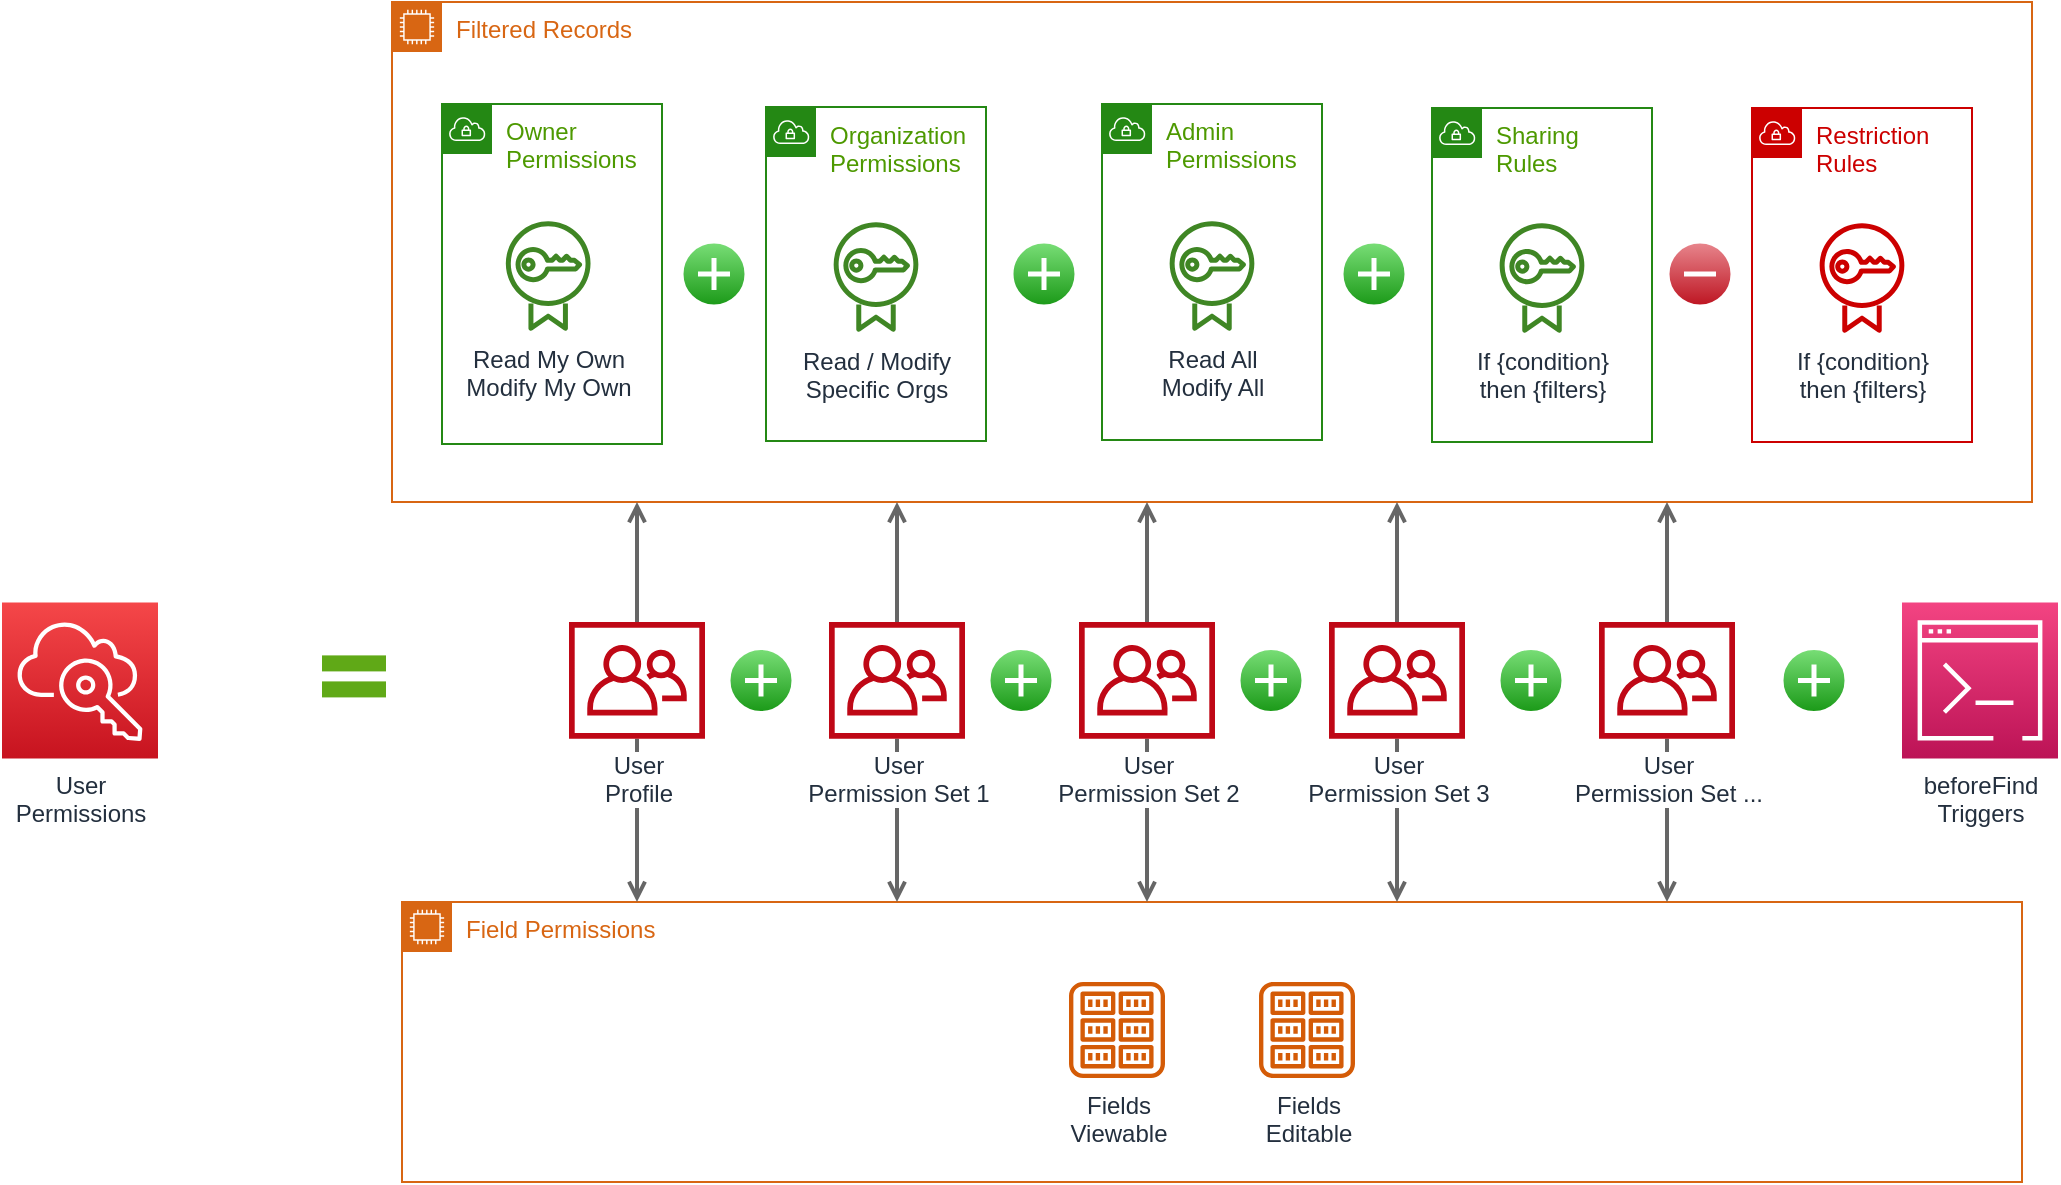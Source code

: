 <mxfile version="16.4.0" type="device"><diagram id="DMAvemP5Roof5jgtQv-P" name="第 1 页"><mxGraphModel dx="1106" dy="852" grid="1" gridSize="10" guides="1" tooltips="1" connect="1" arrows="1" fold="1" page="1" pageScale="1" pageWidth="1169" pageHeight="827" background="none" math="0" shadow="0"><root><mxCell id="0"/><mxCell id="1" parent="0"/><mxCell id="_nlEwWGKM6JJ4beD1DyD-99" value="Field Permissions" style="points=[[0,0],[0.25,0],[0.5,0],[0.75,0],[1,0],[1,0.25],[1,0.5],[1,0.75],[1,1],[0.75,1],[0.5,1],[0.25,1],[0,1],[0,0.75],[0,0.5],[0,0.25]];outlineConnect=0;gradientColor=none;html=1;whiteSpace=wrap;fontSize=12;fontStyle=0;container=1;pointerEvents=0;collapsible=0;recursiveResize=0;shape=mxgraph.aws4.group;grIcon=mxgraph.aws4.group_ec2_instance_contents;strokeColor=#D86613;fillColor=none;verticalAlign=top;align=left;spacingLeft=30;fontColor=#D86613;dashed=0;shadow=0;sketch=0;fontFamily=Helvetica;" parent="1" vertex="1"><mxGeometry x="240" y="490" width="810" height="140" as="geometry"/></mxCell><mxCell id="_nlEwWGKM6JJ4beD1DyD-101" value="Fields&lt;br&gt;Viewable" style="sketch=0;outlineConnect=0;fontColor=#232F3E;gradientColor=none;fillColor=#D45B07;strokeColor=none;dashed=0;verticalLabelPosition=bottom;verticalAlign=top;align=center;html=1;fontSize=12;fontStyle=0;aspect=fixed;pointerEvents=1;shape=mxgraph.aws4.registry;shadow=0;fontFamily=Helvetica;" parent="_nlEwWGKM6JJ4beD1DyD-99" vertex="1"><mxGeometry x="333.5" y="40" width="48" height="48" as="geometry"/></mxCell><mxCell id="_nlEwWGKM6JJ4beD1DyD-126" value="Fields&lt;br&gt;Editable" style="sketch=0;outlineConnect=0;fontColor=#232F3E;gradientColor=none;fillColor=#D45B07;strokeColor=none;dashed=0;verticalLabelPosition=bottom;verticalAlign=top;align=center;html=1;fontSize=12;fontStyle=0;aspect=fixed;pointerEvents=1;shape=mxgraph.aws4.registry;shadow=0;fontFamily=Helvetica;" parent="_nlEwWGKM6JJ4beD1DyD-99" vertex="1"><mxGeometry x="428.5" y="40" width="48" height="48" as="geometry"/></mxCell><mxCell id="_nlEwWGKM6JJ4beD1DyD-130" style="edgeStyle=orthogonalEdgeStyle;shape=connector;rounded=0;orthogonalLoop=1;jettySize=auto;html=1;labelBackgroundColor=default;fontFamily=Helvetica;fontSize=11;fontColor=#CC0000;endArrow=none;endFill=0;strokeColor=#666666;strokeWidth=2;startArrow=open;startFill=0;" parent="1" target="_nlEwWGKM6JJ4beD1DyD-133" edge="1"><mxGeometry relative="1" as="geometry"><mxPoint x="357.5" y="490" as="sourcePoint"/><Array as="points"><mxPoint x="357.5" y="480"/><mxPoint x="357.5" y="480"/></Array></mxGeometry></mxCell><mxCell id="_nlEwWGKM6JJ4beD1DyD-151" style="edgeStyle=orthogonalEdgeStyle;shape=connector;rounded=0;orthogonalLoop=1;jettySize=auto;html=1;labelBackgroundColor=default;fontFamily=Helvetica;fontSize=11;fontColor=#CC0000;endArrow=none;endFill=0;strokeColor=#666666;strokeWidth=2;startArrow=open;startFill=0;" parent="1" target="_nlEwWGKM6JJ4beD1DyD-132" edge="1"><mxGeometry relative="1" as="geometry"><mxPoint x="487.5" y="490" as="sourcePoint"/><Array as="points"><mxPoint x="487.5" y="470"/><mxPoint x="487.5" y="470"/></Array></mxGeometry></mxCell><mxCell id="_nlEwWGKM6JJ4beD1DyD-152" style="edgeStyle=orthogonalEdgeStyle;shape=connector;rounded=0;orthogonalLoop=1;jettySize=auto;html=1;labelBackgroundColor=default;fontFamily=Helvetica;fontSize=11;fontColor=#CC0000;endArrow=none;endFill=0;strokeColor=#666666;strokeWidth=2;startArrow=open;startFill=0;" parent="1" target="_nlEwWGKM6JJ4beD1DyD-131" edge="1"><mxGeometry relative="1" as="geometry"><mxPoint x="612.5" y="490" as="sourcePoint"/><Array as="points"><mxPoint x="612.5" y="470"/><mxPoint x="612.5" y="470"/></Array></mxGeometry></mxCell><mxCell id="_nlEwWGKM6JJ4beD1DyD-153" style="edgeStyle=orthogonalEdgeStyle;shape=connector;rounded=0;orthogonalLoop=1;jettySize=auto;html=1;labelBackgroundColor=default;fontFamily=Helvetica;fontSize=11;fontColor=#CC0000;endArrow=none;endFill=0;strokeColor=#666666;strokeWidth=2;startArrow=open;startFill=0;" parent="1" target="_nlEwWGKM6JJ4beD1DyD-6" edge="1"><mxGeometry relative="1" as="geometry"><mxPoint x="737.5" y="490" as="sourcePoint"/><Array as="points"><mxPoint x="737.5" y="470"/><mxPoint x="737.5" y="470"/></Array></mxGeometry></mxCell><mxCell id="_nlEwWGKM6JJ4beD1DyD-119" value="Filtered Records" style="points=[[0,0],[0.25,0],[0.5,0],[0.75,0],[1,0],[1,0.25],[1,0.5],[1,0.75],[1,1],[0.75,1],[0.5,1],[0.25,1],[0,1],[0,0.75],[0,0.5],[0,0.25]];outlineConnect=0;gradientColor=none;html=1;whiteSpace=wrap;fontSize=12;fontStyle=0;container=1;pointerEvents=0;collapsible=0;recursiveResize=0;shape=mxgraph.aws4.group;grIcon=mxgraph.aws4.group_ec2_instance_contents;strokeColor=#D86613;fillColor=none;verticalAlign=top;align=left;spacingLeft=30;fontColor=#D86613;dashed=0;shadow=0;sketch=0;fontFamily=Helvetica;" parent="1" vertex="1"><mxGeometry x="235" y="40" width="820" height="250" as="geometry"/></mxCell><mxCell id="_nlEwWGKM6JJ4beD1DyD-91" value="" style="verticalLabelPosition=bottom;verticalAlign=top;html=1;shadow=0;dashed=0;strokeWidth=1;shape=mxgraph.ios.iDeleteIcon;fillColor=#e8878E;fillColor2=#BD1421;strokeColor=#ffffff;sketch=0;fontFamily=Helvetica;fontSize=11;fontColor=#808080;" parent="_nlEwWGKM6JJ4beD1DyD-119" vertex="1"><mxGeometry x="638" y="120" width="32" height="32" as="geometry"/></mxCell><mxCell id="_nlEwWGKM6JJ4beD1DyD-90" value="" style="verticalLabelPosition=bottom;verticalAlign=top;html=1;shadow=0;dashed=0;strokeWidth=1;shape=mxgraph.ios.iAddIcon;fillColor=#7AdF78;fillColor2=#1A9917;strokeColor=#ffffff;sketch=0;fontFamily=Helvetica;fontSize=11;fontColor=#808080;" parent="_nlEwWGKM6JJ4beD1DyD-119" vertex="1"><mxGeometry x="475" y="120" width="32" height="32" as="geometry"/></mxCell><mxCell id="_nlEwWGKM6JJ4beD1DyD-83" value="" style="verticalLabelPosition=bottom;verticalAlign=top;html=1;shadow=0;dashed=0;strokeWidth=1;shape=mxgraph.ios.iAddIcon;fillColor=#7AdF78;fillColor2=#1A9917;strokeColor=#ffffff;sketch=0;fontFamily=Helvetica;fontSize=11;fontColor=#808080;" parent="_nlEwWGKM6JJ4beD1DyD-119" vertex="1"><mxGeometry x="310" y="120" width="32" height="32" as="geometry"/></mxCell><mxCell id="_nlEwWGKM6JJ4beD1DyD-17" value="&lt;font color=&quot;#4d9900&quot;&gt;Owner Permissions&lt;/font&gt;" style="points=[[0,0],[0.25,0],[0.5,0],[0.75,0],[1,0],[1,0.25],[1,0.5],[1,0.75],[1,1],[0.75,1],[0.5,1],[0.25,1],[0,1],[0,0.75],[0,0.5],[0,0.25]];outlineConnect=0;gradientColor=none;html=1;whiteSpace=wrap;fontSize=12;fontStyle=0;container=1;pointerEvents=0;collapsible=0;recursiveResize=0;shape=mxgraph.aws4.group;grIcon=mxgraph.aws4.group_vpc;strokeColor=#248814;fillColor=none;verticalAlign=top;align=left;spacingLeft=30;fontColor=#AAB7B8;dashed=0;fontFamily=Helvetica;shadow=0;sketch=0;" parent="_nlEwWGKM6JJ4beD1DyD-119" vertex="1"><mxGeometry x="25" y="51" width="110" height="170" as="geometry"/></mxCell><mxCell id="_nlEwWGKM6JJ4beD1DyD-31" value="Read My Own&lt;br&gt;Modify My Own" style="sketch=0;outlineConnect=0;fontColor=#232F3E;gradientColor=none;fillColor=#3F8624;strokeColor=none;dashed=0;verticalLabelPosition=bottom;verticalAlign=top;align=center;html=1;fontSize=12;fontStyle=0;aspect=fixed;pointerEvents=1;shape=mxgraph.aws4.certificate_manager;shadow=0;fontFamily=Helvetica;" parent="_nlEwWGKM6JJ4beD1DyD-17" vertex="1"><mxGeometry x="31.91" y="58" width="42.36" height="56" as="geometry"/></mxCell><mxCell id="_nlEwWGKM6JJ4beD1DyD-80" value="" style="verticalLabelPosition=bottom;verticalAlign=top;html=1;shadow=0;dashed=0;strokeWidth=1;shape=mxgraph.ios.iAddIcon;fillColor=#7AdF78;fillColor2=#1A9917;strokeColor=#ffffff;sketch=0;fontFamily=Helvetica;fontSize=11;fontColor=#808080;" parent="_nlEwWGKM6JJ4beD1DyD-119" vertex="1"><mxGeometry x="145" y="120" width="32" height="32" as="geometry"/></mxCell><mxCell id="_nlEwWGKM6JJ4beD1DyD-74" value="&lt;font color=&quot;#4d9900&quot;&gt;Organization Permissions&lt;/font&gt;" style="points=[[0,0],[0.25,0],[0.5,0],[0.75,0],[1,0],[1,0.25],[1,0.5],[1,0.75],[1,1],[0.75,1],[0.5,1],[0.25,1],[0,1],[0,0.75],[0,0.5],[0,0.25]];outlineConnect=0;gradientColor=none;html=1;whiteSpace=wrap;fontSize=12;fontStyle=0;container=1;pointerEvents=0;collapsible=0;recursiveResize=0;shape=mxgraph.aws4.group;grIcon=mxgraph.aws4.group_vpc;strokeColor=#248814;fillColor=none;verticalAlign=top;align=left;spacingLeft=30;fontColor=#AAB7B8;dashed=0;fontFamily=Helvetica;shadow=0;sketch=0;" parent="_nlEwWGKM6JJ4beD1DyD-119" vertex="1"><mxGeometry x="187" y="52.5" width="110" height="167" as="geometry"/></mxCell><mxCell id="_nlEwWGKM6JJ4beD1DyD-75" value="Read / Modify&lt;br&gt;Specific Orgs" style="sketch=0;outlineConnect=0;fontColor=#232F3E;gradientColor=none;fillColor=#3F8624;strokeColor=none;dashed=0;verticalLabelPosition=bottom;verticalAlign=top;align=center;html=1;fontSize=12;fontStyle=0;aspect=fixed;pointerEvents=1;shape=mxgraph.aws4.certificate_manager;shadow=0;fontFamily=Helvetica;" parent="_nlEwWGKM6JJ4beD1DyD-74" vertex="1"><mxGeometry x="33.82" y="57" width="42.36" height="56" as="geometry"/></mxCell><mxCell id="_nlEwWGKM6JJ4beD1DyD-69" value="&lt;font color=&quot;#4d9900&quot;&gt;Admin Permissions&lt;/font&gt;" style="points=[[0,0],[0.25,0],[0.5,0],[0.75,0],[1,0],[1,0.25],[1,0.5],[1,0.75],[1,1],[0.75,1],[0.5,1],[0.25,1],[0,1],[0,0.75],[0,0.5],[0,0.25]];outlineConnect=0;gradientColor=none;html=1;whiteSpace=wrap;fontSize=12;fontStyle=0;container=1;pointerEvents=0;collapsible=0;recursiveResize=0;shape=mxgraph.aws4.group;grIcon=mxgraph.aws4.group_vpc;strokeColor=#248814;fillColor=none;verticalAlign=top;align=left;spacingLeft=30;fontColor=#AAB7B8;dashed=0;fontFamily=Helvetica;shadow=0;sketch=0;" parent="_nlEwWGKM6JJ4beD1DyD-119" vertex="1"><mxGeometry x="355" y="51" width="110" height="168" as="geometry"/></mxCell><mxCell id="_nlEwWGKM6JJ4beD1DyD-70" value="Read All&lt;br&gt;Modify All" style="sketch=0;outlineConnect=0;fontColor=#232F3E;gradientColor=none;fillColor=#3F8624;strokeColor=none;dashed=0;verticalLabelPosition=bottom;verticalAlign=top;align=center;html=1;fontSize=12;fontStyle=0;aspect=fixed;pointerEvents=1;shape=mxgraph.aws4.certificate_manager;shadow=0;fontFamily=Helvetica;" parent="_nlEwWGKM6JJ4beD1DyD-69" vertex="1"><mxGeometry x="33.82" y="58" width="42.36" height="56" as="geometry"/></mxCell><mxCell id="_nlEwWGKM6JJ4beD1DyD-92" value="&lt;font color=&quot;#cc0000&quot;&gt;Restriction&lt;br&gt;Rules&lt;/font&gt;" style="points=[[0,0],[0.25,0],[0.5,0],[0.75,0],[1,0],[1,0.25],[1,0.5],[1,0.75],[1,1],[0.75,1],[0.5,1],[0.25,1],[0,1],[0,0.75],[0,0.5],[0,0.25]];outlineConnect=0;gradientColor=none;html=1;whiteSpace=wrap;fontSize=12;fontStyle=0;container=1;pointerEvents=0;collapsible=0;recursiveResize=0;shape=mxgraph.aws4.group;grIcon=mxgraph.aws4.group_vpc;strokeColor=#CC0000;fillColor=none;verticalAlign=top;align=left;spacingLeft=30;fontColor=#AAB7B8;dashed=0;fontFamily=Helvetica;shadow=0;sketch=0;" parent="_nlEwWGKM6JJ4beD1DyD-119" vertex="1"><mxGeometry x="680" y="53" width="110" height="167" as="geometry"/></mxCell><mxCell id="_nlEwWGKM6JJ4beD1DyD-93" value="If {condition} &lt;br&gt;then {filters}" style="sketch=0;outlineConnect=0;fontColor=#232F3E;gradientColor=none;fillColor=#CC0000;strokeColor=none;dashed=0;verticalLabelPosition=bottom;verticalAlign=top;align=center;html=1;fontSize=12;fontStyle=0;aspect=fixed;pointerEvents=1;shape=mxgraph.aws4.certificate_manager;shadow=0;fontFamily=Helvetica;" parent="_nlEwWGKM6JJ4beD1DyD-92" vertex="1"><mxGeometry x="33.82" y="57" width="42.36" height="56" as="geometry"/></mxCell><mxCell id="_nlEwWGKM6JJ4beD1DyD-84" value="&lt;font color=&quot;#4d9900&quot;&gt;Sharing &lt;br&gt;Rules&lt;/font&gt;" style="points=[[0,0],[0.25,0],[0.5,0],[0.75,0],[1,0],[1,0.25],[1,0.5],[1,0.75],[1,1],[0.75,1],[0.5,1],[0.25,1],[0,1],[0,0.75],[0,0.5],[0,0.25]];outlineConnect=0;gradientColor=none;html=1;whiteSpace=wrap;fontSize=12;fontStyle=0;container=1;pointerEvents=0;collapsible=0;recursiveResize=0;shape=mxgraph.aws4.group;grIcon=mxgraph.aws4.group_vpc;strokeColor=#248814;fillColor=none;verticalAlign=top;align=left;spacingLeft=30;fontColor=#AAB7B8;dashed=0;fontFamily=Helvetica;shadow=0;sketch=0;" parent="_nlEwWGKM6JJ4beD1DyD-119" vertex="1"><mxGeometry x="520" y="53" width="110" height="167" as="geometry"/></mxCell><mxCell id="_nlEwWGKM6JJ4beD1DyD-85" value="If {condition} &lt;br&gt;then {filters}" style="sketch=0;outlineConnect=0;fontColor=#232F3E;gradientColor=none;fillColor=#3F8624;strokeColor=none;dashed=0;verticalLabelPosition=bottom;verticalAlign=top;align=center;html=1;fontSize=12;fontStyle=0;aspect=fixed;pointerEvents=1;shape=mxgraph.aws4.certificate_manager;shadow=0;fontFamily=Helvetica;" parent="_nlEwWGKM6JJ4beD1DyD-84" vertex="1"><mxGeometry x="33.82" y="57" width="42.36" height="56" as="geometry"/></mxCell><mxCell id="_nlEwWGKM6JJ4beD1DyD-157" style="edgeStyle=orthogonalEdgeStyle;shape=connector;rounded=0;orthogonalLoop=1;jettySize=auto;html=1;labelBackgroundColor=default;fontFamily=Helvetica;fontSize=11;fontColor=#CC0000;startArrow=none;startFill=0;endArrow=open;endFill=0;strokeColor=#666666;strokeWidth=2;" parent="1" source="_nlEwWGKM6JJ4beD1DyD-6" edge="1"><mxGeometry relative="1" as="geometry"><mxPoint x="737.5" y="290" as="targetPoint"/><Array as="points"><mxPoint x="737.5" y="300"/><mxPoint x="737.5" y="300"/></Array></mxGeometry></mxCell><mxCell id="_nlEwWGKM6JJ4beD1DyD-6" value="&lt;span style=&quot;background-color: rgb(255 , 255 , 255)&quot;&gt;User&lt;br&gt;Permission Set 3&lt;/span&gt;" style="sketch=0;outlineConnect=0;fontColor=#232F3E;gradientColor=none;fillColor=#BF0816;strokeColor=none;dashed=0;verticalLabelPosition=bottom;verticalAlign=top;align=center;html=1;fontSize=12;fontStyle=0;aspect=fixed;pointerEvents=1;shape=mxgraph.aws4.organizations_organizational_unit;" parent="1" vertex="1"><mxGeometry x="703.5" y="350" width="68" height="58.41" as="geometry"/></mxCell><mxCell id="_nlEwWGKM6JJ4beD1DyD-156" style="edgeStyle=orthogonalEdgeStyle;shape=connector;rounded=0;orthogonalLoop=1;jettySize=auto;html=1;labelBackgroundColor=default;fontFamily=Helvetica;fontSize=11;fontColor=#CC0000;startArrow=none;startFill=0;endArrow=open;endFill=0;strokeColor=#666666;strokeWidth=2;" parent="1" source="_nlEwWGKM6JJ4beD1DyD-131" edge="1"><mxGeometry relative="1" as="geometry"><mxPoint x="612.5" y="290" as="targetPoint"/><Array as="points"><mxPoint x="612.5" y="310"/><mxPoint x="612.5" y="310"/></Array></mxGeometry></mxCell><mxCell id="_nlEwWGKM6JJ4beD1DyD-131" value="&lt;span style=&quot;background-color: rgb(255 , 255 , 255)&quot;&gt;User&lt;br&gt;Permission Set 2&lt;/span&gt;" style="sketch=0;outlineConnect=0;fontColor=#232F3E;gradientColor=none;fillColor=#BF0816;strokeColor=none;dashed=0;verticalLabelPosition=bottom;verticalAlign=top;align=center;html=1;fontSize=12;fontStyle=0;aspect=fixed;pointerEvents=1;shape=mxgraph.aws4.organizations_organizational_unit;" parent="1" vertex="1"><mxGeometry x="578.5" y="350" width="68" height="58.41" as="geometry"/></mxCell><mxCell id="_nlEwWGKM6JJ4beD1DyD-155" style="edgeStyle=orthogonalEdgeStyle;shape=connector;rounded=0;orthogonalLoop=1;jettySize=auto;html=1;labelBackgroundColor=default;fontFamily=Helvetica;fontSize=11;fontColor=#CC0000;startArrow=none;startFill=0;endArrow=open;endFill=0;strokeColor=#666666;strokeWidth=2;" parent="1" source="_nlEwWGKM6JJ4beD1DyD-132" edge="1"><mxGeometry relative="1" as="geometry"><mxPoint x="487.5" y="290" as="targetPoint"/><Array as="points"><mxPoint x="487.5" y="310"/><mxPoint x="487.5" y="310"/></Array></mxGeometry></mxCell><mxCell id="_nlEwWGKM6JJ4beD1DyD-132" value="&lt;span style=&quot;background-color: rgb(255 , 255 , 255)&quot;&gt;User&lt;br&gt;Permission Set 1&lt;/span&gt;" style="sketch=0;outlineConnect=0;fontColor=#232F3E;gradientColor=none;fillColor=#BF0816;strokeColor=none;dashed=0;verticalLabelPosition=bottom;verticalAlign=top;align=center;html=1;fontSize=12;fontStyle=0;aspect=fixed;pointerEvents=1;shape=mxgraph.aws4.organizations_organizational_unit;" parent="1" vertex="1"><mxGeometry x="453.5" y="350" width="68" height="58.41" as="geometry"/></mxCell><mxCell id="_nlEwWGKM6JJ4beD1DyD-154" style="edgeStyle=orthogonalEdgeStyle;shape=connector;rounded=0;orthogonalLoop=1;jettySize=auto;html=1;labelBackgroundColor=default;fontFamily=Helvetica;fontSize=11;fontColor=#CC0000;startArrow=none;startFill=0;endArrow=open;endFill=0;strokeColor=#666666;strokeWidth=2;" parent="1" source="_nlEwWGKM6JJ4beD1DyD-133" edge="1"><mxGeometry relative="1" as="geometry"><mxPoint x="357.5" y="290" as="targetPoint"/><Array as="points"><mxPoint x="357.5" y="310"/><mxPoint x="357.5" y="310"/></Array></mxGeometry></mxCell><mxCell id="_nlEwWGKM6JJ4beD1DyD-133" value="&lt;span style=&quot;background-color: rgb(255 , 255 , 255)&quot;&gt;User &lt;br&gt;Profile&lt;/span&gt;" style="sketch=0;outlineConnect=0;fontColor=#232F3E;gradientColor=none;fillColor=#BF0816;strokeColor=none;dashed=0;verticalLabelPosition=bottom;verticalAlign=top;align=center;html=1;fontSize=12;fontStyle=0;aspect=fixed;pointerEvents=1;shape=mxgraph.aws4.organizations_organizational_unit;" parent="1" vertex="1"><mxGeometry x="323.5" y="350" width="68" height="58.41" as="geometry"/></mxCell><mxCell id="_nlEwWGKM6JJ4beD1DyD-134" value="" style="verticalLabelPosition=bottom;verticalAlign=top;html=1;shadow=0;dashed=0;strokeWidth=1;shape=mxgraph.ios.iAddIcon;fillColor=#7AdF78;fillColor2=#1A9917;strokeColor=#ffffff;sketch=0;fontFamily=Helvetica;fontSize=11;fontColor=#808080;" parent="1" vertex="1"><mxGeometry x="403.5" y="363.2" width="32" height="32" as="geometry"/></mxCell><mxCell id="_nlEwWGKM6JJ4beD1DyD-135" value="" style="verticalLabelPosition=bottom;verticalAlign=top;html=1;shadow=0;dashed=0;strokeWidth=1;shape=mxgraph.ios.iAddIcon;fillColor=#7AdF78;fillColor2=#1A9917;strokeColor=#ffffff;sketch=0;fontFamily=Helvetica;fontSize=11;fontColor=#808080;" parent="1" vertex="1"><mxGeometry x="533.5" y="363.2" width="32" height="32" as="geometry"/></mxCell><mxCell id="_nlEwWGKM6JJ4beD1DyD-136" value="" style="verticalLabelPosition=bottom;verticalAlign=top;html=1;shadow=0;dashed=0;strokeWidth=1;shape=mxgraph.ios.iAddIcon;fillColor=#7AdF78;fillColor2=#1A9917;strokeColor=#ffffff;sketch=0;fontFamily=Helvetica;fontSize=11;fontColor=#808080;" parent="1" vertex="1"><mxGeometry x="658.5" y="363.2" width="32" height="32" as="geometry"/></mxCell><mxCell id="_nlEwWGKM6JJ4beD1DyD-165" value="User &lt;br&gt;Permissions" style="sketch=0;points=[[0,0,0],[0.25,0,0],[0.5,0,0],[0.75,0,0],[1,0,0],[0,1,0],[0.25,1,0],[0.5,1,0],[0.75,1,0],[1,1,0],[0,0.25,0],[0,0.5,0],[0,0.75,0],[1,0.25,0],[1,0.5,0],[1,0.75,0]];outlineConnect=0;fontColor=#232F3E;gradientColor=#F54749;gradientDirection=north;fillColor=#C7131F;strokeColor=#ffffff;dashed=0;verticalLabelPosition=bottom;verticalAlign=top;align=center;html=1;fontSize=12;fontStyle=0;aspect=fixed;shape=mxgraph.aws4.resourceIcon;resIcon=mxgraph.aws4.single_sign_on;shadow=0;labelBackgroundColor=#FFFFFF;fontFamily=Helvetica;" parent="1" vertex="1"><mxGeometry x="40" y="340.2" width="78" height="78" as="geometry"/></mxCell><mxCell id="_nlEwWGKM6JJ4beD1DyD-171" value="" style="group" parent="1" vertex="1" connectable="0"><mxGeometry x="200" y="366.7" width="32" height="25" as="geometry"/></mxCell><mxCell id="_nlEwWGKM6JJ4beD1DyD-167" value="" style="rounded=0;whiteSpace=wrap;html=1;shadow=0;labelBackgroundColor=#FFFFFF;sketch=0;fontFamily=Helvetica;fontSize=11;fontColor=#ffffff;strokeColor=none;fillColor=#60a917;" parent="_nlEwWGKM6JJ4beD1DyD-171" vertex="1"><mxGeometry width="32" height="8" as="geometry"/></mxCell><mxCell id="_nlEwWGKM6JJ4beD1DyD-168" value="" style="rounded=0;whiteSpace=wrap;html=1;shadow=0;labelBackgroundColor=#FFFFFF;sketch=0;fontFamily=Helvetica;fontSize=11;fontColor=#ffffff;strokeColor=none;fillColor=#60a917;" parent="_nlEwWGKM6JJ4beD1DyD-171" vertex="1"><mxGeometry y="13" width="32" height="8" as="geometry"/></mxCell><mxCell id="_nlEwWGKM6JJ4beD1DyD-178" style="edgeStyle=orthogonalEdgeStyle;shape=connector;rounded=0;orthogonalLoop=1;jettySize=auto;html=1;labelBackgroundColor=default;fontFamily=Helvetica;fontSize=11;fontColor=#CC0000;startArrow=none;startFill=0;endArrow=open;endFill=0;strokeColor=#666666;strokeWidth=2;" parent="1" source="_nlEwWGKM6JJ4beD1DyD-176" edge="1"><mxGeometry relative="1" as="geometry"><mxPoint x="872.5" y="290" as="targetPoint"/><Array as="points"><mxPoint x="872.5" y="300"/><mxPoint x="872.5" y="300"/></Array></mxGeometry></mxCell><mxCell id="_nlEwWGKM6JJ4beD1DyD-179" style="edgeStyle=orthogonalEdgeStyle;shape=connector;rounded=0;orthogonalLoop=1;jettySize=auto;html=1;labelBackgroundColor=default;fontFamily=Helvetica;fontSize=11;fontColor=#CC0000;startArrow=none;startFill=0;endArrow=open;endFill=0;strokeColor=#666666;strokeWidth=2;" parent="1" source="_nlEwWGKM6JJ4beD1DyD-176" edge="1"><mxGeometry relative="1" as="geometry"><mxPoint x="872.5" y="490" as="targetPoint"/><Array as="points"><mxPoint x="872.5" y="480"/><mxPoint x="872.5" y="480"/></Array></mxGeometry></mxCell><mxCell id="_nlEwWGKM6JJ4beD1DyD-176" value="&lt;span style=&quot;background-color: rgb(255 , 255 , 255)&quot;&gt;User&lt;br&gt;Permission Set ...&lt;/span&gt;" style="sketch=0;outlineConnect=0;fontColor=#232F3E;gradientColor=none;fillColor=#BF0816;strokeColor=none;dashed=0;verticalLabelPosition=bottom;verticalAlign=top;align=center;html=1;fontSize=12;fontStyle=0;aspect=fixed;pointerEvents=1;shape=mxgraph.aws4.organizations_organizational_unit;" parent="1" vertex="1"><mxGeometry x="838.5" y="350" width="68" height="58.41" as="geometry"/></mxCell><mxCell id="_nlEwWGKM6JJ4beD1DyD-177" value="" style="verticalLabelPosition=bottom;verticalAlign=top;html=1;shadow=0;dashed=0;strokeWidth=1;shape=mxgraph.ios.iAddIcon;fillColor=#7AdF78;fillColor2=#1A9917;strokeColor=#ffffff;sketch=0;fontFamily=Helvetica;fontSize=11;fontColor=#808080;" parent="1" vertex="1"><mxGeometry x="788.5" y="363.2" width="32" height="32" as="geometry"/></mxCell><mxCell id="_nlEwWGKM6JJ4beD1DyD-180" value="beforeFind&lt;br&gt;Triggers" style="sketch=0;points=[[0,0,0],[0.25,0,0],[0.5,0,0],[0.75,0,0],[1,0,0],[0,1,0],[0.25,1,0],[0.5,1,0],[0.75,1,0],[1,1,0],[0,0.25,0],[0,0.5,0],[0,0.75,0],[1,0.25,0],[1,0.5,0],[1,0.75,0]];points=[[0,0,0],[0.25,0,0],[0.5,0,0],[0.75,0,0],[1,0,0],[0,1,0],[0.25,1,0],[0.5,1,0],[0.75,1,0],[1,1,0],[0,0.25,0],[0,0.5,0],[0,0.75,0],[1,0.25,0],[1,0.5,0],[1,0.75,0]];outlineConnect=0;fontColor=#232F3E;gradientColor=#F34482;gradientDirection=north;fillColor=#BC1356;strokeColor=#ffffff;dashed=0;verticalLabelPosition=bottom;verticalAlign=top;align=center;html=1;fontSize=12;fontStyle=0;aspect=fixed;shape=mxgraph.aws4.resourceIcon;resIcon=mxgraph.aws4.command_line_interface;labelBackgroundColor=none;fontFamily=Helvetica;" parent="1" vertex="1"><mxGeometry x="990" y="340.2" width="78" height="78" as="geometry"/></mxCell><mxCell id="_nlEwWGKM6JJ4beD1DyD-181" value="" style="verticalLabelPosition=bottom;verticalAlign=top;html=1;shadow=0;dashed=0;strokeWidth=1;shape=mxgraph.ios.iAddIcon;fillColor=#7AdF78;fillColor2=#1A9917;strokeColor=#ffffff;sketch=0;fontFamily=Helvetica;fontSize=11;fontColor=#808080;" parent="1" vertex="1"><mxGeometry x="930" y="363.2" width="32" height="32" as="geometry"/></mxCell></root></mxGraphModel></diagram></mxfile>